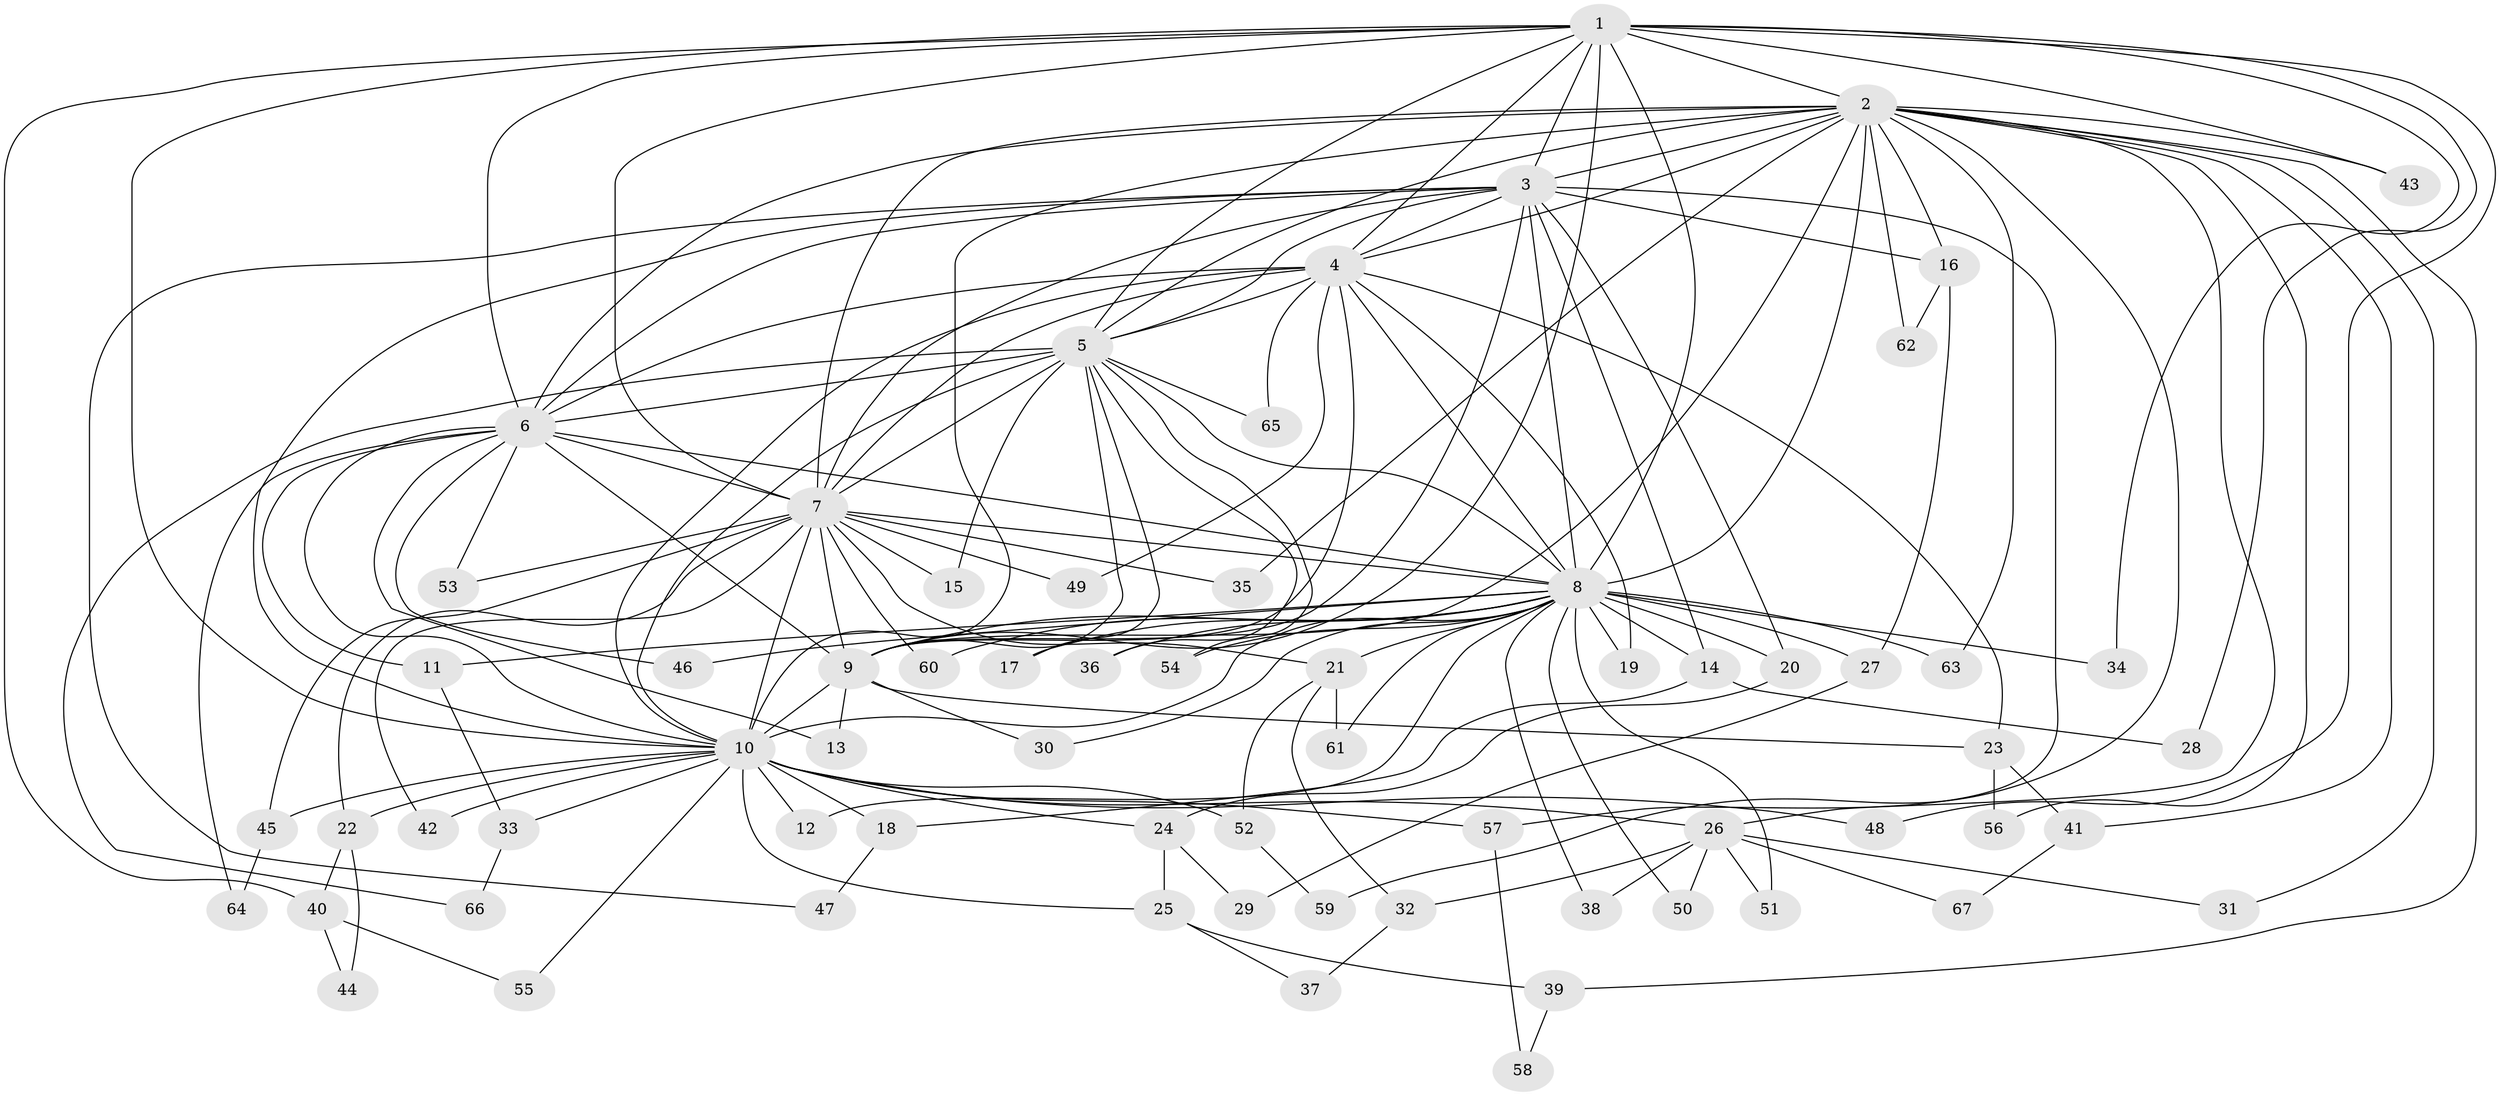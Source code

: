 // Generated by graph-tools (version 1.1) at 2025/49/03/09/25 03:49:39]
// undirected, 67 vertices, 159 edges
graph export_dot {
graph [start="1"]
  node [color=gray90,style=filled];
  1;
  2;
  3;
  4;
  5;
  6;
  7;
  8;
  9;
  10;
  11;
  12;
  13;
  14;
  15;
  16;
  17;
  18;
  19;
  20;
  21;
  22;
  23;
  24;
  25;
  26;
  27;
  28;
  29;
  30;
  31;
  32;
  33;
  34;
  35;
  36;
  37;
  38;
  39;
  40;
  41;
  42;
  43;
  44;
  45;
  46;
  47;
  48;
  49;
  50;
  51;
  52;
  53;
  54;
  55;
  56;
  57;
  58;
  59;
  60;
  61;
  62;
  63;
  64;
  65;
  66;
  67;
  1 -- 2;
  1 -- 3;
  1 -- 4;
  1 -- 5;
  1 -- 6;
  1 -- 7;
  1 -- 8;
  1 -- 9;
  1 -- 10;
  1 -- 28;
  1 -- 34;
  1 -- 40;
  1 -- 43;
  1 -- 48;
  2 -- 3;
  2 -- 4;
  2 -- 5;
  2 -- 6;
  2 -- 7;
  2 -- 8;
  2 -- 9;
  2 -- 10;
  2 -- 16;
  2 -- 26;
  2 -- 31;
  2 -- 35;
  2 -- 39;
  2 -- 41;
  2 -- 43;
  2 -- 56;
  2 -- 59;
  2 -- 62;
  2 -- 63;
  3 -- 4;
  3 -- 5;
  3 -- 6;
  3 -- 7;
  3 -- 8;
  3 -- 9;
  3 -- 10;
  3 -- 14;
  3 -- 16;
  3 -- 20;
  3 -- 47;
  3 -- 57;
  4 -- 5;
  4 -- 6;
  4 -- 7;
  4 -- 8;
  4 -- 9;
  4 -- 10;
  4 -- 19;
  4 -- 23;
  4 -- 49;
  4 -- 65;
  5 -- 6;
  5 -- 7;
  5 -- 8;
  5 -- 9;
  5 -- 10;
  5 -- 15;
  5 -- 17;
  5 -- 36;
  5 -- 54;
  5 -- 65;
  5 -- 66;
  6 -- 7;
  6 -- 8;
  6 -- 9;
  6 -- 10;
  6 -- 11;
  6 -- 13;
  6 -- 46;
  6 -- 53;
  6 -- 64;
  7 -- 8;
  7 -- 9;
  7 -- 10;
  7 -- 15;
  7 -- 21;
  7 -- 22;
  7 -- 35;
  7 -- 42;
  7 -- 45;
  7 -- 49;
  7 -- 53;
  7 -- 60;
  8 -- 9;
  8 -- 10;
  8 -- 11;
  8 -- 12;
  8 -- 14;
  8 -- 17;
  8 -- 19;
  8 -- 20;
  8 -- 21;
  8 -- 27;
  8 -- 30;
  8 -- 34;
  8 -- 36;
  8 -- 38;
  8 -- 46;
  8 -- 50;
  8 -- 51;
  8 -- 54;
  8 -- 60;
  8 -- 61;
  8 -- 63;
  9 -- 10;
  9 -- 13;
  9 -- 23;
  9 -- 30;
  10 -- 12;
  10 -- 18;
  10 -- 22;
  10 -- 24;
  10 -- 25;
  10 -- 26;
  10 -- 33;
  10 -- 42;
  10 -- 45;
  10 -- 48;
  10 -- 52;
  10 -- 55;
  10 -- 57;
  11 -- 33;
  14 -- 18;
  14 -- 28;
  16 -- 27;
  16 -- 62;
  18 -- 47;
  20 -- 24;
  21 -- 32;
  21 -- 52;
  21 -- 61;
  22 -- 40;
  22 -- 44;
  23 -- 41;
  23 -- 56;
  24 -- 25;
  24 -- 29;
  25 -- 37;
  25 -- 39;
  26 -- 31;
  26 -- 32;
  26 -- 38;
  26 -- 50;
  26 -- 51;
  26 -- 67;
  27 -- 29;
  32 -- 37;
  33 -- 66;
  39 -- 58;
  40 -- 44;
  40 -- 55;
  41 -- 67;
  45 -- 64;
  52 -- 59;
  57 -- 58;
}
